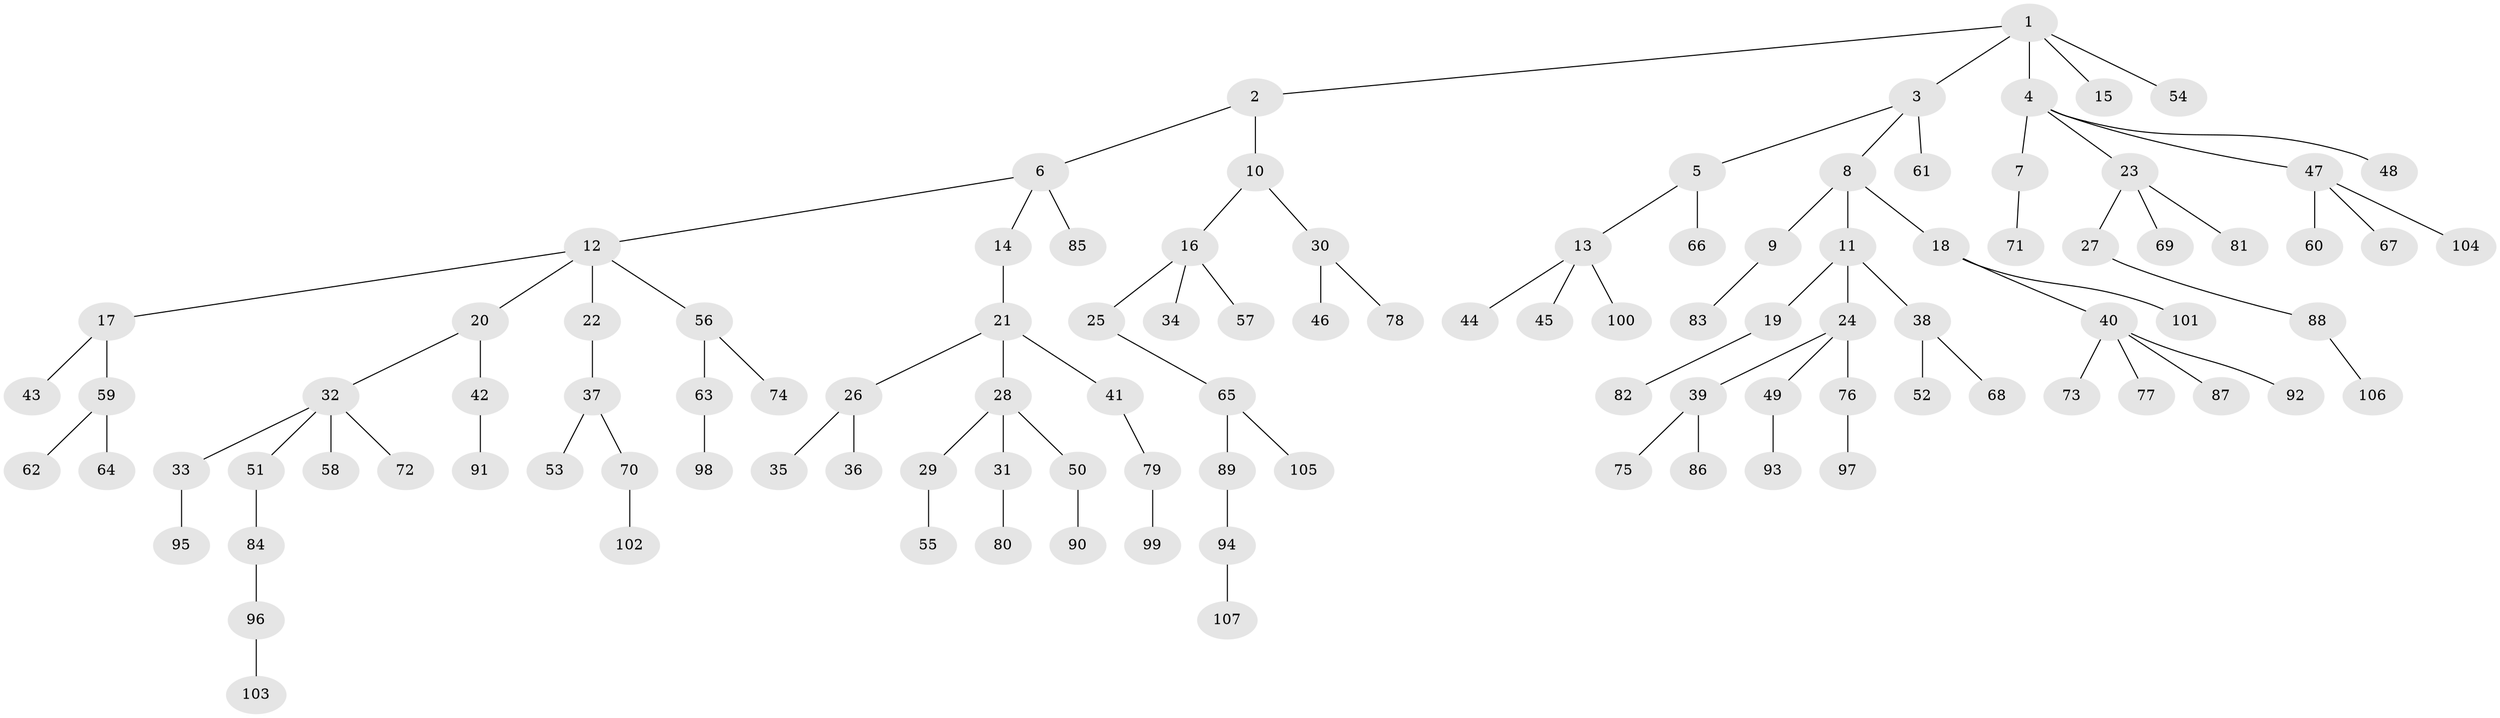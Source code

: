 // coarse degree distribution, {6: 0.03896103896103896, 3: 0.1038961038961039, 7: 0.012987012987012988, 2: 0.16883116883116883, 4: 0.09090909090909091, 1: 0.5714285714285714, 5: 0.012987012987012988}
// Generated by graph-tools (version 1.1) at 2025/42/03/06/25 10:42:06]
// undirected, 107 vertices, 106 edges
graph export_dot {
graph [start="1"]
  node [color=gray90,style=filled];
  1;
  2;
  3;
  4;
  5;
  6;
  7;
  8;
  9;
  10;
  11;
  12;
  13;
  14;
  15;
  16;
  17;
  18;
  19;
  20;
  21;
  22;
  23;
  24;
  25;
  26;
  27;
  28;
  29;
  30;
  31;
  32;
  33;
  34;
  35;
  36;
  37;
  38;
  39;
  40;
  41;
  42;
  43;
  44;
  45;
  46;
  47;
  48;
  49;
  50;
  51;
  52;
  53;
  54;
  55;
  56;
  57;
  58;
  59;
  60;
  61;
  62;
  63;
  64;
  65;
  66;
  67;
  68;
  69;
  70;
  71;
  72;
  73;
  74;
  75;
  76;
  77;
  78;
  79;
  80;
  81;
  82;
  83;
  84;
  85;
  86;
  87;
  88;
  89;
  90;
  91;
  92;
  93;
  94;
  95;
  96;
  97;
  98;
  99;
  100;
  101;
  102;
  103;
  104;
  105;
  106;
  107;
  1 -- 2;
  1 -- 3;
  1 -- 4;
  1 -- 15;
  1 -- 54;
  2 -- 6;
  2 -- 10;
  3 -- 5;
  3 -- 8;
  3 -- 61;
  4 -- 7;
  4 -- 23;
  4 -- 47;
  4 -- 48;
  5 -- 13;
  5 -- 66;
  6 -- 12;
  6 -- 14;
  6 -- 85;
  7 -- 71;
  8 -- 9;
  8 -- 11;
  8 -- 18;
  9 -- 83;
  10 -- 16;
  10 -- 30;
  11 -- 19;
  11 -- 24;
  11 -- 38;
  12 -- 17;
  12 -- 20;
  12 -- 22;
  12 -- 56;
  13 -- 44;
  13 -- 45;
  13 -- 100;
  14 -- 21;
  16 -- 25;
  16 -- 34;
  16 -- 57;
  17 -- 43;
  17 -- 59;
  18 -- 40;
  18 -- 101;
  19 -- 82;
  20 -- 32;
  20 -- 42;
  21 -- 26;
  21 -- 28;
  21 -- 41;
  22 -- 37;
  23 -- 27;
  23 -- 69;
  23 -- 81;
  24 -- 39;
  24 -- 49;
  24 -- 76;
  25 -- 65;
  26 -- 35;
  26 -- 36;
  27 -- 88;
  28 -- 29;
  28 -- 31;
  28 -- 50;
  29 -- 55;
  30 -- 46;
  30 -- 78;
  31 -- 80;
  32 -- 33;
  32 -- 51;
  32 -- 58;
  32 -- 72;
  33 -- 95;
  37 -- 53;
  37 -- 70;
  38 -- 52;
  38 -- 68;
  39 -- 75;
  39 -- 86;
  40 -- 73;
  40 -- 77;
  40 -- 87;
  40 -- 92;
  41 -- 79;
  42 -- 91;
  47 -- 60;
  47 -- 67;
  47 -- 104;
  49 -- 93;
  50 -- 90;
  51 -- 84;
  56 -- 63;
  56 -- 74;
  59 -- 62;
  59 -- 64;
  63 -- 98;
  65 -- 89;
  65 -- 105;
  70 -- 102;
  76 -- 97;
  79 -- 99;
  84 -- 96;
  88 -- 106;
  89 -- 94;
  94 -- 107;
  96 -- 103;
}
